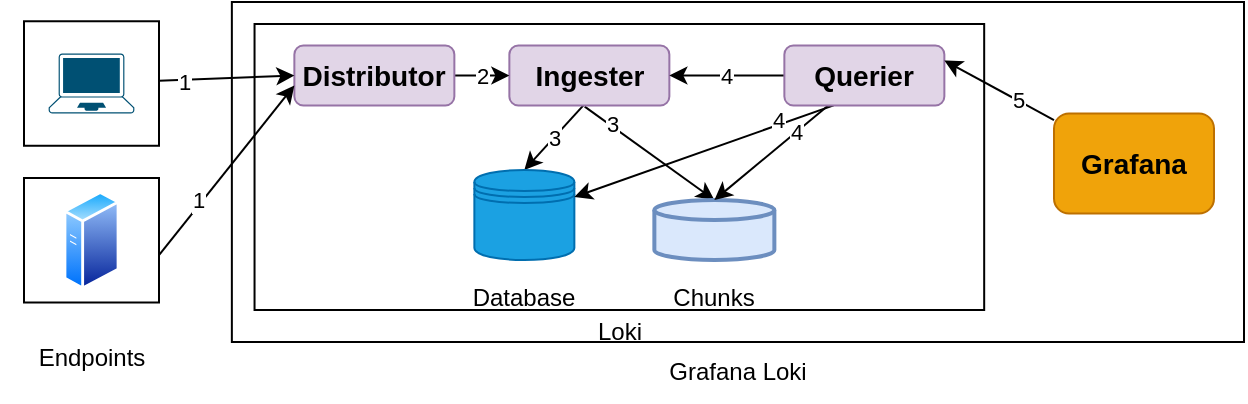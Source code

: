 <mxfile version="21.2.1" type="device">
  <diagram name="Page-1" id="tgCDuqL9mKfbLq2n9ZAW">
    <mxGraphModel dx="1434" dy="731" grid="1" gridSize="10" guides="1" tooltips="1" connect="1" arrows="1" fold="1" page="1" pageScale="1" pageWidth="850" pageHeight="1100" math="0" shadow="0">
      <root>
        <mxCell id="0" />
        <mxCell id="1" parent="0" />
        <mxCell id="YHsA8BVSMD8kVKAaofHZ-1" value="" style="rounded=0;whiteSpace=wrap;html=1;fillColor=none;" vertex="1" parent="1">
          <mxGeometry x="123.93" y="70" width="506.07" height="170" as="geometry" />
        </mxCell>
        <mxCell id="YHsA8BVSMD8kVKAaofHZ-2" value="" style="rounded=0;whiteSpace=wrap;html=1;fillColor=none;" vertex="1" parent="1">
          <mxGeometry x="135.27" y="81" width="364.82" height="143" as="geometry" />
        </mxCell>
        <mxCell id="YHsA8BVSMD8kVKAaofHZ-3" value="Endpoints" style="text;html=1;strokeColor=none;fillColor=none;align=center;verticalAlign=middle;whiteSpace=wrap;rounded=0;" vertex="1" parent="1">
          <mxGeometry x="8.75" y="233" width="90" height="30" as="geometry" />
        </mxCell>
        <mxCell id="YHsA8BVSMD8kVKAaofHZ-4" value="3" style="rounded=0;orthogonalLoop=1;jettySize=auto;html=1;entryX=0.5;entryY=0;entryDx=0;entryDy=0;exitX=0.467;exitY=0.986;exitDx=0;exitDy=0;exitPerimeter=0;" edge="1" parent="1" source="YHsA8BVSMD8kVKAaofHZ-6" target="YHsA8BVSMD8kVKAaofHZ-10">
          <mxGeometry relative="1" as="geometry" />
        </mxCell>
        <mxCell id="YHsA8BVSMD8kVKAaofHZ-5" value="3" style="rounded=0;orthogonalLoop=1;jettySize=auto;html=1;entryX=0.5;entryY=0;entryDx=0;entryDy=0;entryPerimeter=0;exitX=0.471;exitY=1.019;exitDx=0;exitDy=0;exitPerimeter=0;" edge="1" parent="1" source="YHsA8BVSMD8kVKAaofHZ-6" target="YHsA8BVSMD8kVKAaofHZ-13">
          <mxGeometry x="-0.598" y="1" relative="1" as="geometry">
            <mxPoint as="offset" />
          </mxGeometry>
        </mxCell>
        <mxCell id="YHsA8BVSMD8kVKAaofHZ-6" value="&lt;b&gt;&lt;font style=&quot;font-size: 14px;&quot;&gt;Ingester&lt;/font&gt;&lt;/b&gt;" style="rounded=1;whiteSpace=wrap;html=1;fillColor=#e1d5e7;strokeColor=#9673a6;" vertex="1" parent="1">
          <mxGeometry x="262.68" y="91.75" width="80" height="30" as="geometry" />
        </mxCell>
        <mxCell id="YHsA8BVSMD8kVKAaofHZ-7" value="2" style="edgeStyle=orthogonalEdgeStyle;rounded=0;orthogonalLoop=1;jettySize=auto;html=1;entryX=0;entryY=0.5;entryDx=0;entryDy=0;" edge="1" parent="1" source="YHsA8BVSMD8kVKAaofHZ-8" target="YHsA8BVSMD8kVKAaofHZ-6">
          <mxGeometry relative="1" as="geometry" />
        </mxCell>
        <mxCell id="YHsA8BVSMD8kVKAaofHZ-8" value="&lt;b&gt;&lt;font style=&quot;font-size: 14px;&quot;&gt;Distributor&lt;/font&gt;&lt;/b&gt;" style="rounded=1;whiteSpace=wrap;html=1;fillColor=#e1d5e7;strokeColor=#9673a6;" vertex="1" parent="1">
          <mxGeometry x="155.18" y="91.75" width="80" height="30" as="geometry" />
        </mxCell>
        <mxCell id="YHsA8BVSMD8kVKAaofHZ-9" value="" style="group" vertex="1" connectable="0" parent="1">
          <mxGeometry x="235.18" y="158" width="70" height="75" as="geometry" />
        </mxCell>
        <mxCell id="YHsA8BVSMD8kVKAaofHZ-10" value="" style="shape=datastore;whiteSpace=wrap;html=1;fillColor=#1ba1e2;fontColor=#ffffff;strokeColor=#006EAF;" vertex="1" parent="YHsA8BVSMD8kVKAaofHZ-9">
          <mxGeometry x="10" y="-4" width="50" height="45" as="geometry" />
        </mxCell>
        <mxCell id="YHsA8BVSMD8kVKAaofHZ-11" value="Database" style="text;html=1;strokeColor=none;fillColor=none;align=center;verticalAlign=middle;whiteSpace=wrap;rounded=0;" vertex="1" parent="YHsA8BVSMD8kVKAaofHZ-9">
          <mxGeometry y="45" width="70" height="30" as="geometry" />
        </mxCell>
        <mxCell id="YHsA8BVSMD8kVKAaofHZ-12" value="" style="group" vertex="1" connectable="0" parent="1">
          <mxGeometry x="330.18" y="173" width="70" height="60" as="geometry" />
        </mxCell>
        <mxCell id="YHsA8BVSMD8kVKAaofHZ-13" value="" style="strokeWidth=2;html=1;shape=mxgraph.flowchart.database;whiteSpace=wrap;fillColor=#dae8fc;strokeColor=#6c8ebf;" vertex="1" parent="YHsA8BVSMD8kVKAaofHZ-12">
          <mxGeometry x="5" y="-4" width="60" height="30" as="geometry" />
        </mxCell>
        <mxCell id="YHsA8BVSMD8kVKAaofHZ-14" value="Chunks" style="text;html=1;strokeColor=none;fillColor=none;align=center;verticalAlign=middle;whiteSpace=wrap;rounded=0;" vertex="1" parent="YHsA8BVSMD8kVKAaofHZ-12">
          <mxGeometry y="30" width="70" height="30" as="geometry" />
        </mxCell>
        <mxCell id="YHsA8BVSMD8kVKAaofHZ-15" value="4" style="edgeStyle=orthogonalEdgeStyle;rounded=0;orthogonalLoop=1;jettySize=auto;html=1;" edge="1" parent="1" source="YHsA8BVSMD8kVKAaofHZ-19" target="YHsA8BVSMD8kVKAaofHZ-6">
          <mxGeometry relative="1" as="geometry" />
        </mxCell>
        <mxCell id="YHsA8BVSMD8kVKAaofHZ-16" value="4" style="rounded=0;orthogonalLoop=1;jettySize=auto;html=1;entryX=0.5;entryY=0;entryDx=0;entryDy=0;entryPerimeter=0;" edge="1" parent="1" source="YHsA8BVSMD8kVKAaofHZ-19" target="YHsA8BVSMD8kVKAaofHZ-13">
          <mxGeometry x="-0.428" relative="1" as="geometry">
            <mxPoint as="offset" />
          </mxGeometry>
        </mxCell>
        <mxCell id="YHsA8BVSMD8kVKAaofHZ-17" value="4" style="rounded=0;orthogonalLoop=1;jettySize=auto;html=1;entryX=1;entryY=0.3;entryDx=0;entryDy=0;exitX=0.308;exitY=0.997;exitDx=0;exitDy=0;exitPerimeter=0;" edge="1" parent="1" source="YHsA8BVSMD8kVKAaofHZ-19" target="YHsA8BVSMD8kVKAaofHZ-10">
          <mxGeometry x="-0.579" y="-2" relative="1" as="geometry">
            <mxPoint x="263.18" y="284" as="targetPoint" />
            <Array as="points" />
            <mxPoint as="offset" />
          </mxGeometry>
        </mxCell>
        <mxCell id="YHsA8BVSMD8kVKAaofHZ-19" value="&lt;b&gt;&lt;font style=&quot;font-size: 14px;&quot;&gt;Querier&lt;/font&gt;&lt;/b&gt;" style="rounded=1;whiteSpace=wrap;html=1;fillColor=#e1d5e7;strokeColor=#9673a6;" vertex="1" parent="1">
          <mxGeometry x="400.18" y="91.75" width="80" height="30" as="geometry" />
        </mxCell>
        <mxCell id="YHsA8BVSMD8kVKAaofHZ-20" style="rounded=0;orthogonalLoop=1;jettySize=auto;html=1;strokeColor=default;entryX=1;entryY=0.25;entryDx=0;entryDy=0;" edge="1" parent="1" source="YHsA8BVSMD8kVKAaofHZ-22" target="YHsA8BVSMD8kVKAaofHZ-19">
          <mxGeometry relative="1" as="geometry" />
        </mxCell>
        <mxCell id="YHsA8BVSMD8kVKAaofHZ-21" value="5" style="edgeLabel;html=1;align=center;verticalAlign=middle;resizable=0;points=[];" vertex="1" connectable="0" parent="YHsA8BVSMD8kVKAaofHZ-20">
          <mxGeometry x="-0.342" relative="1" as="geometry">
            <mxPoint as="offset" />
          </mxGeometry>
        </mxCell>
        <mxCell id="YHsA8BVSMD8kVKAaofHZ-22" value="&lt;b&gt;&lt;font style=&quot;font-size: 14px;&quot;&gt;Grafana&lt;/font&gt;&lt;/b&gt;" style="rounded=1;whiteSpace=wrap;html=1;fillColor=#f0a30a;strokeColor=#BD7000;fontColor=#000000;" vertex="1" parent="1">
          <mxGeometry x="535" y="125.75" width="80" height="50" as="geometry" />
        </mxCell>
        <mxCell id="YHsA8BVSMD8kVKAaofHZ-23" value="" style="group" vertex="1" connectable="0" parent="1">
          <mxGeometry x="20.0" y="79.63" width="67.5" height="62.25" as="geometry" />
        </mxCell>
        <mxCell id="YHsA8BVSMD8kVKAaofHZ-24" value="" style="rounded=0;whiteSpace=wrap;html=1;fillColor=none;" vertex="1" parent="YHsA8BVSMD8kVKAaofHZ-23">
          <mxGeometry width="67.5" height="62.25" as="geometry" />
        </mxCell>
        <mxCell id="YHsA8BVSMD8kVKAaofHZ-25" value="" style="points=[[0.13,0.02,0],[0.5,0,0],[0.87,0.02,0],[0.885,0.4,0],[0.985,0.985,0],[0.5,1,0],[0.015,0.985,0],[0.115,0.4,0]];verticalLabelPosition=bottom;sketch=0;html=1;verticalAlign=top;aspect=fixed;align=center;pointerEvents=1;shape=mxgraph.cisco19.laptop;fillColor=#005073;strokeColor=none;" vertex="1" parent="YHsA8BVSMD8kVKAaofHZ-23">
          <mxGeometry x="12.32" y="16.12" width="42.86" height="30" as="geometry" />
        </mxCell>
        <mxCell id="YHsA8BVSMD8kVKAaofHZ-26" value="" style="group" vertex="1" connectable="0" parent="1">
          <mxGeometry x="20" y="158" width="67.5" height="62.25" as="geometry" />
        </mxCell>
        <mxCell id="YHsA8BVSMD8kVKAaofHZ-27" value="" style="image;aspect=fixed;perimeter=ellipsePerimeter;html=1;align=center;shadow=0;dashed=0;spacingTop=3;image=img/lib/active_directory/generic_server.svg;" vertex="1" parent="YHsA8BVSMD8kVKAaofHZ-26">
          <mxGeometry x="19.75" y="6.12" width="28.0" height="50" as="geometry" />
        </mxCell>
        <mxCell id="YHsA8BVSMD8kVKAaofHZ-28" value="" style="rounded=0;whiteSpace=wrap;html=1;fillColor=none;" vertex="1" parent="YHsA8BVSMD8kVKAaofHZ-26">
          <mxGeometry width="67.5" height="62.25" as="geometry" />
        </mxCell>
        <mxCell id="YHsA8BVSMD8kVKAaofHZ-29" style="rounded=0;orthogonalLoop=1;jettySize=auto;html=1;entryX=0;entryY=0.5;entryDx=0;entryDy=0;exitX=1;exitY=0.5;exitDx=0;exitDy=0;" edge="1" parent="1">
          <mxGeometry relative="1" as="geometry">
            <mxPoint x="87.5" y="196.505" as="sourcePoint" />
            <mxPoint x="155.18" y="111.75" as="targetPoint" />
          </mxGeometry>
        </mxCell>
        <mxCell id="YHsA8BVSMD8kVKAaofHZ-30" value="1" style="edgeLabel;html=1;align=center;verticalAlign=middle;resizable=0;points=[];" vertex="1" connectable="0" parent="YHsA8BVSMD8kVKAaofHZ-29">
          <mxGeometry x="-0.377" y="2" relative="1" as="geometry">
            <mxPoint as="offset" />
          </mxGeometry>
        </mxCell>
        <mxCell id="YHsA8BVSMD8kVKAaofHZ-31" value="1" style="rounded=0;orthogonalLoop=1;jettySize=auto;html=1;entryX=0;entryY=0.5;entryDx=0;entryDy=0;" edge="1" parent="1" source="YHsA8BVSMD8kVKAaofHZ-24" target="YHsA8BVSMD8kVKAaofHZ-8">
          <mxGeometry x="-0.632" y="-1" relative="1" as="geometry">
            <mxPoint as="offset" />
          </mxGeometry>
        </mxCell>
        <mxCell id="YHsA8BVSMD8kVKAaofHZ-32" value="Grafana Loki" style="text;html=1;strokeColor=none;fillColor=none;align=center;verticalAlign=middle;whiteSpace=wrap;rounded=0;" vertex="1" parent="1">
          <mxGeometry x="331.97" y="240" width="90" height="30" as="geometry" />
        </mxCell>
        <mxCell id="YHsA8BVSMD8kVKAaofHZ-33" value="Loki" style="text;html=1;strokeColor=none;fillColor=none;align=center;verticalAlign=middle;whiteSpace=wrap;rounded=0;" vertex="1" parent="1">
          <mxGeometry x="272.68" y="220.25" width="90" height="30" as="geometry" />
        </mxCell>
      </root>
    </mxGraphModel>
  </diagram>
</mxfile>
